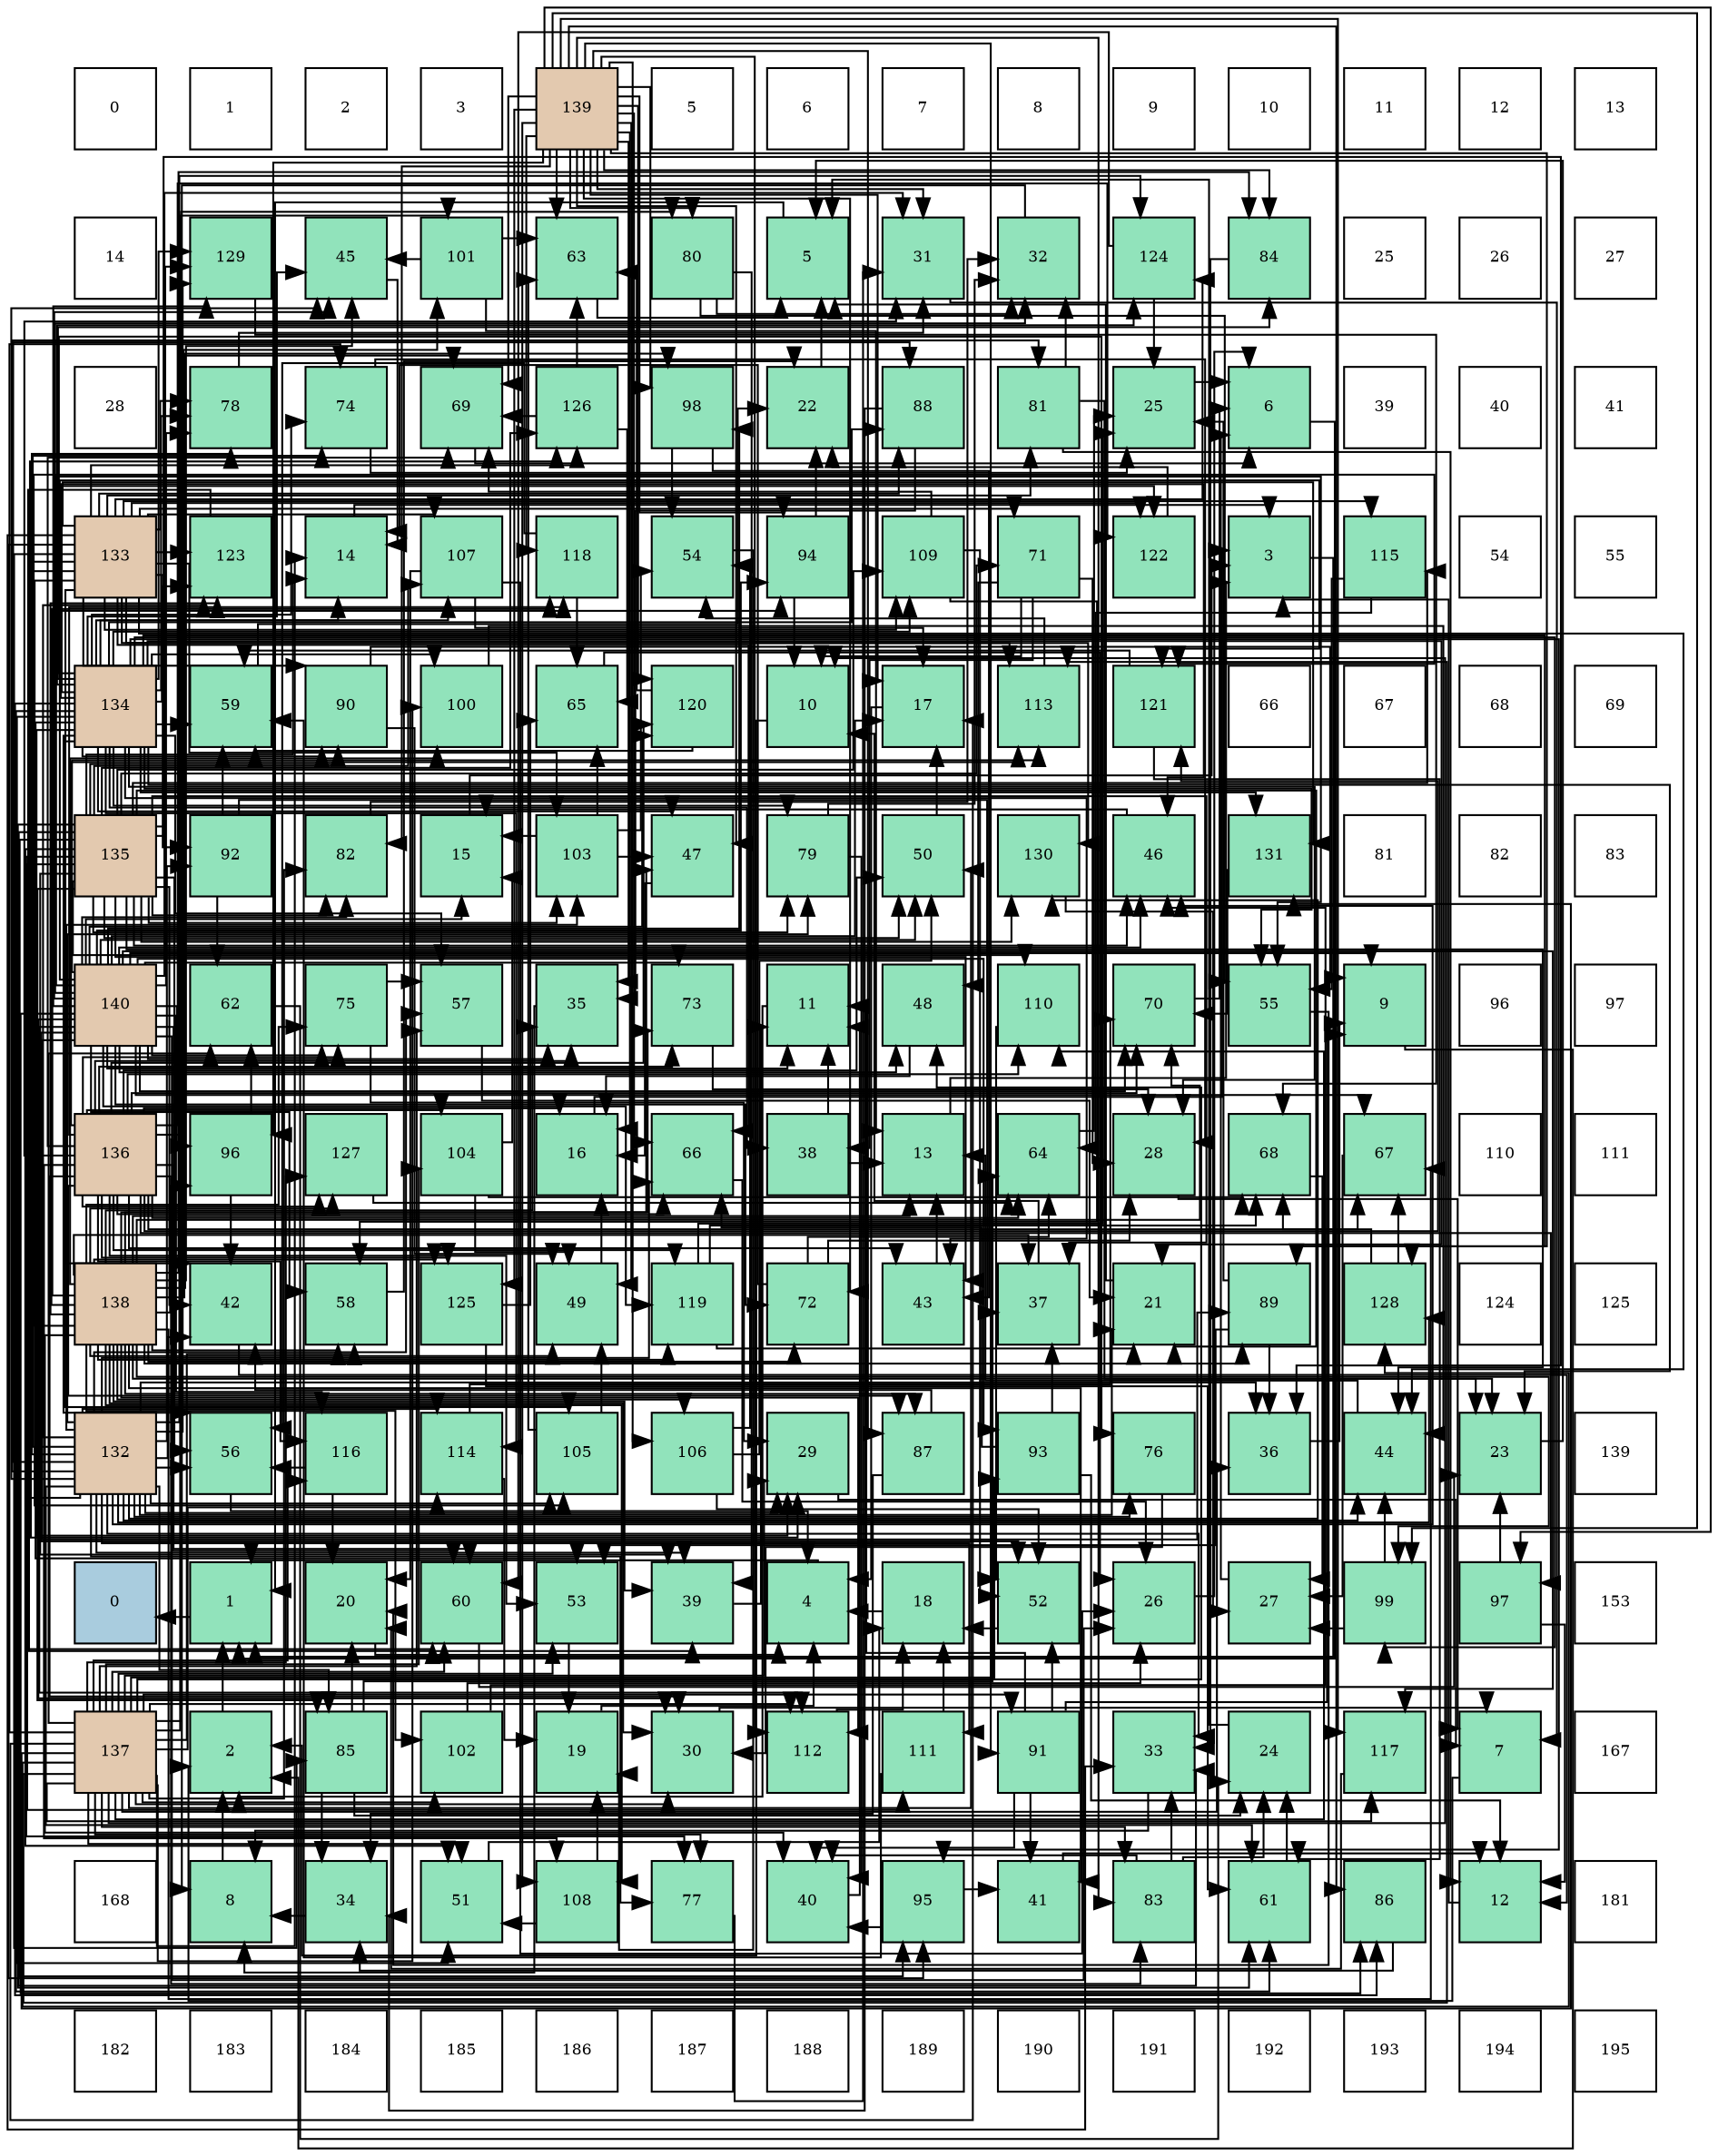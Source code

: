 digraph layout{
 rankdir=TB;
 splines=ortho;
 node [style=filled shape=square fixedsize=true width=0.6];
0[label="0", fontsize=8, fillcolor="#ffffff"];
1[label="1", fontsize=8, fillcolor="#ffffff"];
2[label="2", fontsize=8, fillcolor="#ffffff"];
3[label="3", fontsize=8, fillcolor="#ffffff"];
4[label="139", fontsize=8, fillcolor="#e3c9af"];
5[label="5", fontsize=8, fillcolor="#ffffff"];
6[label="6", fontsize=8, fillcolor="#ffffff"];
7[label="7", fontsize=8, fillcolor="#ffffff"];
8[label="8", fontsize=8, fillcolor="#ffffff"];
9[label="9", fontsize=8, fillcolor="#ffffff"];
10[label="10", fontsize=8, fillcolor="#ffffff"];
11[label="11", fontsize=8, fillcolor="#ffffff"];
12[label="12", fontsize=8, fillcolor="#ffffff"];
13[label="13", fontsize=8, fillcolor="#ffffff"];
14[label="14", fontsize=8, fillcolor="#ffffff"];
15[label="129", fontsize=8, fillcolor="#91e3bb"];
16[label="45", fontsize=8, fillcolor="#91e3bb"];
17[label="101", fontsize=8, fillcolor="#91e3bb"];
18[label="63", fontsize=8, fillcolor="#91e3bb"];
19[label="80", fontsize=8, fillcolor="#91e3bb"];
20[label="5", fontsize=8, fillcolor="#91e3bb"];
21[label="31", fontsize=8, fillcolor="#91e3bb"];
22[label="32", fontsize=8, fillcolor="#91e3bb"];
23[label="124", fontsize=8, fillcolor="#91e3bb"];
24[label="84", fontsize=8, fillcolor="#91e3bb"];
25[label="25", fontsize=8, fillcolor="#ffffff"];
26[label="26", fontsize=8, fillcolor="#ffffff"];
27[label="27", fontsize=8, fillcolor="#ffffff"];
28[label="28", fontsize=8, fillcolor="#ffffff"];
29[label="78", fontsize=8, fillcolor="#91e3bb"];
30[label="74", fontsize=8, fillcolor="#91e3bb"];
31[label="69", fontsize=8, fillcolor="#91e3bb"];
32[label="126", fontsize=8, fillcolor="#91e3bb"];
33[label="98", fontsize=8, fillcolor="#91e3bb"];
34[label="22", fontsize=8, fillcolor="#91e3bb"];
35[label="88", fontsize=8, fillcolor="#91e3bb"];
36[label="81", fontsize=8, fillcolor="#91e3bb"];
37[label="25", fontsize=8, fillcolor="#91e3bb"];
38[label="6", fontsize=8, fillcolor="#91e3bb"];
39[label="39", fontsize=8, fillcolor="#ffffff"];
40[label="40", fontsize=8, fillcolor="#ffffff"];
41[label="41", fontsize=8, fillcolor="#ffffff"];
42[label="133", fontsize=8, fillcolor="#e3c9af"];
43[label="123", fontsize=8, fillcolor="#91e3bb"];
44[label="14", fontsize=8, fillcolor="#91e3bb"];
45[label="107", fontsize=8, fillcolor="#91e3bb"];
46[label="118", fontsize=8, fillcolor="#91e3bb"];
47[label="54", fontsize=8, fillcolor="#91e3bb"];
48[label="94", fontsize=8, fillcolor="#91e3bb"];
49[label="109", fontsize=8, fillcolor="#91e3bb"];
50[label="71", fontsize=8, fillcolor="#91e3bb"];
51[label="122", fontsize=8, fillcolor="#91e3bb"];
52[label="3", fontsize=8, fillcolor="#91e3bb"];
53[label="115", fontsize=8, fillcolor="#91e3bb"];
54[label="54", fontsize=8, fillcolor="#ffffff"];
55[label="55", fontsize=8, fillcolor="#ffffff"];
56[label="134", fontsize=8, fillcolor="#e3c9af"];
57[label="59", fontsize=8, fillcolor="#91e3bb"];
58[label="90", fontsize=8, fillcolor="#91e3bb"];
59[label="100", fontsize=8, fillcolor="#91e3bb"];
60[label="65", fontsize=8, fillcolor="#91e3bb"];
61[label="120", fontsize=8, fillcolor="#91e3bb"];
62[label="10", fontsize=8, fillcolor="#91e3bb"];
63[label="17", fontsize=8, fillcolor="#91e3bb"];
64[label="113", fontsize=8, fillcolor="#91e3bb"];
65[label="121", fontsize=8, fillcolor="#91e3bb"];
66[label="66", fontsize=8, fillcolor="#ffffff"];
67[label="67", fontsize=8, fillcolor="#ffffff"];
68[label="68", fontsize=8, fillcolor="#ffffff"];
69[label="69", fontsize=8, fillcolor="#ffffff"];
70[label="135", fontsize=8, fillcolor="#e3c9af"];
71[label="92", fontsize=8, fillcolor="#91e3bb"];
72[label="82", fontsize=8, fillcolor="#91e3bb"];
73[label="15", fontsize=8, fillcolor="#91e3bb"];
74[label="103", fontsize=8, fillcolor="#91e3bb"];
75[label="47", fontsize=8, fillcolor="#91e3bb"];
76[label="79", fontsize=8, fillcolor="#91e3bb"];
77[label="50", fontsize=8, fillcolor="#91e3bb"];
78[label="130", fontsize=8, fillcolor="#91e3bb"];
79[label="46", fontsize=8, fillcolor="#91e3bb"];
80[label="131", fontsize=8, fillcolor="#91e3bb"];
81[label="81", fontsize=8, fillcolor="#ffffff"];
82[label="82", fontsize=8, fillcolor="#ffffff"];
83[label="83", fontsize=8, fillcolor="#ffffff"];
84[label="140", fontsize=8, fillcolor="#e3c9af"];
85[label="62", fontsize=8, fillcolor="#91e3bb"];
86[label="75", fontsize=8, fillcolor="#91e3bb"];
87[label="57", fontsize=8, fillcolor="#91e3bb"];
88[label="35", fontsize=8, fillcolor="#91e3bb"];
89[label="73", fontsize=8, fillcolor="#91e3bb"];
90[label="11", fontsize=8, fillcolor="#91e3bb"];
91[label="48", fontsize=8, fillcolor="#91e3bb"];
92[label="110", fontsize=8, fillcolor="#91e3bb"];
93[label="70", fontsize=8, fillcolor="#91e3bb"];
94[label="55", fontsize=8, fillcolor="#91e3bb"];
95[label="9", fontsize=8, fillcolor="#91e3bb"];
96[label="96", fontsize=8, fillcolor="#ffffff"];
97[label="97", fontsize=8, fillcolor="#ffffff"];
98[label="136", fontsize=8, fillcolor="#e3c9af"];
99[label="96", fontsize=8, fillcolor="#91e3bb"];
100[label="127", fontsize=8, fillcolor="#91e3bb"];
101[label="104", fontsize=8, fillcolor="#91e3bb"];
102[label="16", fontsize=8, fillcolor="#91e3bb"];
103[label="66", fontsize=8, fillcolor="#91e3bb"];
104[label="38", fontsize=8, fillcolor="#91e3bb"];
105[label="13", fontsize=8, fillcolor="#91e3bb"];
106[label="64", fontsize=8, fillcolor="#91e3bb"];
107[label="28", fontsize=8, fillcolor="#91e3bb"];
108[label="68", fontsize=8, fillcolor="#91e3bb"];
109[label="67", fontsize=8, fillcolor="#91e3bb"];
110[label="110", fontsize=8, fillcolor="#ffffff"];
111[label="111", fontsize=8, fillcolor="#ffffff"];
112[label="138", fontsize=8, fillcolor="#e3c9af"];
113[label="42", fontsize=8, fillcolor="#91e3bb"];
114[label="58", fontsize=8, fillcolor="#91e3bb"];
115[label="125", fontsize=8, fillcolor="#91e3bb"];
116[label="49", fontsize=8, fillcolor="#91e3bb"];
117[label="119", fontsize=8, fillcolor="#91e3bb"];
118[label="72", fontsize=8, fillcolor="#91e3bb"];
119[label="43", fontsize=8, fillcolor="#91e3bb"];
120[label="37", fontsize=8, fillcolor="#91e3bb"];
121[label="21", fontsize=8, fillcolor="#91e3bb"];
122[label="89", fontsize=8, fillcolor="#91e3bb"];
123[label="128", fontsize=8, fillcolor="#91e3bb"];
124[label="124", fontsize=8, fillcolor="#ffffff"];
125[label="125", fontsize=8, fillcolor="#ffffff"];
126[label="132", fontsize=8, fillcolor="#e3c9af"];
127[label="56", fontsize=8, fillcolor="#91e3bb"];
128[label="116", fontsize=8, fillcolor="#91e3bb"];
129[label="114", fontsize=8, fillcolor="#91e3bb"];
130[label="105", fontsize=8, fillcolor="#91e3bb"];
131[label="106", fontsize=8, fillcolor="#91e3bb"];
132[label="29", fontsize=8, fillcolor="#91e3bb"];
133[label="87", fontsize=8, fillcolor="#91e3bb"];
134[label="93", fontsize=8, fillcolor="#91e3bb"];
135[label="76", fontsize=8, fillcolor="#91e3bb"];
136[label="36", fontsize=8, fillcolor="#91e3bb"];
137[label="44", fontsize=8, fillcolor="#91e3bb"];
138[label="23", fontsize=8, fillcolor="#91e3bb"];
139[label="139", fontsize=8, fillcolor="#ffffff"];
140[label="0", fontsize=8, fillcolor="#a9ccde"];
141[label="1", fontsize=8, fillcolor="#91e3bb"];
142[label="20", fontsize=8, fillcolor="#91e3bb"];
143[label="60", fontsize=8, fillcolor="#91e3bb"];
144[label="53", fontsize=8, fillcolor="#91e3bb"];
145[label="39", fontsize=8, fillcolor="#91e3bb"];
146[label="4", fontsize=8, fillcolor="#91e3bb"];
147[label="18", fontsize=8, fillcolor="#91e3bb"];
148[label="52", fontsize=8, fillcolor="#91e3bb"];
149[label="26", fontsize=8, fillcolor="#91e3bb"];
150[label="27", fontsize=8, fillcolor="#91e3bb"];
151[label="99", fontsize=8, fillcolor="#91e3bb"];
152[label="97", fontsize=8, fillcolor="#91e3bb"];
153[label="153", fontsize=8, fillcolor="#ffffff"];
154[label="137", fontsize=8, fillcolor="#e3c9af"];
155[label="2", fontsize=8, fillcolor="#91e3bb"];
156[label="85", fontsize=8, fillcolor="#91e3bb"];
157[label="102", fontsize=8, fillcolor="#91e3bb"];
158[label="19", fontsize=8, fillcolor="#91e3bb"];
159[label="30", fontsize=8, fillcolor="#91e3bb"];
160[label="112", fontsize=8, fillcolor="#91e3bb"];
161[label="111", fontsize=8, fillcolor="#91e3bb"];
162[label="91", fontsize=8, fillcolor="#91e3bb"];
163[label="33", fontsize=8, fillcolor="#91e3bb"];
164[label="24", fontsize=8, fillcolor="#91e3bb"];
165[label="117", fontsize=8, fillcolor="#91e3bb"];
166[label="7", fontsize=8, fillcolor="#91e3bb"];
167[label="167", fontsize=8, fillcolor="#ffffff"];
168[label="168", fontsize=8, fillcolor="#ffffff"];
169[label="8", fontsize=8, fillcolor="#91e3bb"];
170[label="34", fontsize=8, fillcolor="#91e3bb"];
171[label="51", fontsize=8, fillcolor="#91e3bb"];
172[label="108", fontsize=8, fillcolor="#91e3bb"];
173[label="77", fontsize=8, fillcolor="#91e3bb"];
174[label="40", fontsize=8, fillcolor="#91e3bb"];
175[label="95", fontsize=8, fillcolor="#91e3bb"];
176[label="41", fontsize=8, fillcolor="#91e3bb"];
177[label="83", fontsize=8, fillcolor="#91e3bb"];
178[label="61", fontsize=8, fillcolor="#91e3bb"];
179[label="86", fontsize=8, fillcolor="#91e3bb"];
180[label="12", fontsize=8, fillcolor="#91e3bb"];
181[label="181", fontsize=8, fillcolor="#ffffff"];
182[label="182", fontsize=8, fillcolor="#ffffff"];
183[label="183", fontsize=8, fillcolor="#ffffff"];
184[label="184", fontsize=8, fillcolor="#ffffff"];
185[label="185", fontsize=8, fillcolor="#ffffff"];
186[label="186", fontsize=8, fillcolor="#ffffff"];
187[label="187", fontsize=8, fillcolor="#ffffff"];
188[label="188", fontsize=8, fillcolor="#ffffff"];
189[label="189", fontsize=8, fillcolor="#ffffff"];
190[label="190", fontsize=8, fillcolor="#ffffff"];
191[label="191", fontsize=8, fillcolor="#ffffff"];
192[label="192", fontsize=8, fillcolor="#ffffff"];
193[label="193", fontsize=8, fillcolor="#ffffff"];
194[label="194", fontsize=8, fillcolor="#ffffff"];
195[label="195", fontsize=8, fillcolor="#ffffff"];
edge [constraint=false, style=vis];141 -> 140;
155 -> 141;
52 -> 141;
146 -> 141;
20 -> 141;
38 -> 141;
166 -> 155;
169 -> 155;
95 -> 155;
62 -> 155;
90 -> 155;
180 -> 52;
105 -> 52;
44 -> 52;
73 -> 52;
102 -> 52;
63 -> 146;
147 -> 146;
158 -> 146;
142 -> 146;
121 -> 20;
34 -> 20;
138 -> 20;
164 -> 20;
37 -> 38;
149 -> 38;
150 -> 38;
107 -> 166;
132 -> 166;
159 -> 166;
21 -> 166;
22 -> 169;
163 -> 169;
170 -> 169;
88 -> 169;
136 -> 95;
120 -> 62;
104 -> 90;
104 -> 105;
145 -> 90;
174 -> 90;
176 -> 180;
113 -> 180;
119 -> 105;
137 -> 105;
16 -> 44;
79 -> 73;
75 -> 102;
91 -> 102;
116 -> 102;
77 -> 63;
171 -> 147;
148 -> 147;
144 -> 158;
47 -> 158;
94 -> 142;
127 -> 146;
87 -> 121;
114 -> 34;
57 -> 34;
143 -> 138;
178 -> 164;
85 -> 164;
18 -> 20;
106 -> 37;
60 -> 149;
103 -> 149;
109 -> 150;
108 -> 150;
31 -> 38;
93 -> 38;
50 -> 62;
50 -> 107;
50 -> 104;
50 -> 91;
118 -> 44;
118 -> 107;
118 -> 106;
89 -> 107;
30 -> 37;
30 -> 107;
86 -> 132;
86 -> 87;
135 -> 159;
173 -> 21;
29 -> 21;
76 -> 22;
76 -> 174;
19 -> 22;
19 -> 145;
19 -> 94;
36 -> 180;
36 -> 138;
36 -> 22;
72 -> 22;
177 -> 164;
177 -> 163;
177 -> 174;
24 -> 163;
156 -> 142;
156 -> 164;
156 -> 170;
156 -> 106;
179 -> 170;
133 -> 170;
133 -> 113;
35 -> 170;
35 -> 88;
122 -> 37;
122 -> 136;
122 -> 144;
58 -> 95;
58 -> 116;
162 -> 95;
162 -> 90;
162 -> 174;
162 -> 176;
162 -> 148;
71 -> 120;
71 -> 57;
71 -> 85;
134 -> 180;
134 -> 120;
134 -> 103;
48 -> 62;
48 -> 34;
175 -> 174;
175 -> 176;
99 -> 113;
99 -> 85;
152 -> 180;
152 -> 138;
33 -> 119;
33 -> 47;
151 -> 150;
151 -> 137;
59 -> 137;
17 -> 105;
17 -> 16;
17 -> 18;
157 -> 149;
157 -> 79;
74 -> 73;
74 -> 75;
74 -> 47;
74 -> 60;
101 -> 73;
101 -> 116;
101 -> 108;
130 -> 116;
130 -> 18;
131 -> 77;
131 -> 148;
131 -> 47;
45 -> 63;
45 -> 142;
45 -> 149;
172 -> 158;
172 -> 171;
49 -> 148;
49 -> 114;
49 -> 31;
92 -> 148;
161 -> 147;
161 -> 57;
160 -> 147;
64 -> 47;
129 -> 158;
129 -> 93;
53 -> 94;
53 -> 106;
128 -> 142;
128 -> 127;
165 -> 142;
46 -> 127;
46 -> 60;
117 -> 121;
117 -> 37;
117 -> 108;
61 -> 57;
61 -> 18;
65 -> 57;
65 -> 178;
51 -> 34;
43 -> 143;
23 -> 37;
23 -> 143;
115 -> 178;
115 -> 60;
32 -> 18;
32 -> 60;
32 -> 31;
100 -> 106;
123 -> 109;
123 -> 108;
15 -> 108;
78 -> 150;
80 -> 93;
126 -> 121;
126 -> 132;
126 -> 163;
126 -> 136;
126 -> 145;
126 -> 113;
126 -> 137;
126 -> 16;
126 -> 79;
126 -> 127;
126 -> 87;
126 -> 178;
126 -> 103;
126 -> 30;
126 -> 135;
126 -> 173;
126 -> 29;
126 -> 76;
126 -> 36;
126 -> 156;
126 -> 35;
126 -> 71;
126 -> 74;
126 -> 130;
126 -> 161;
126 -> 129;
126 -> 43;
126 -> 23;
126 -> 32;
126 -> 123;
126 -> 15;
126 -> 78;
42 -> 132;
42 -> 163;
42 -> 145;
42 -> 113;
42 -> 137;
42 -> 103;
42 -> 50;
42 -> 29;
42 -> 36;
42 -> 156;
42 -> 35;
42 -> 58;
42 -> 71;
42 -> 175;
42 -> 74;
42 -> 130;
42 -> 45;
42 -> 49;
42 -> 64;
42 -> 53;
42 -> 51;
42 -> 43;
42 -> 23;
42 -> 32;
42 -> 78;
42 -> 80;
56 -> 44;
56 -> 121;
56 -> 138;
56 -> 107;
56 -> 132;
56 -> 104;
56 -> 119;
56 -> 16;
56 -> 79;
56 -> 75;
56 -> 171;
56 -> 144;
56 -> 94;
56 -> 127;
56 -> 87;
56 -> 57;
56 -> 178;
56 -> 30;
56 -> 135;
56 -> 29;
56 -> 76;
56 -> 24;
56 -> 179;
56 -> 35;
56 -> 58;
56 -> 175;
56 -> 151;
56 -> 59;
56 -> 130;
56 -> 45;
56 -> 49;
56 -> 129;
56 -> 51;
56 -> 43;
56 -> 23;
56 -> 123;
56 -> 15;
56 -> 80;
70 -> 44;
70 -> 121;
70 -> 163;
70 -> 136;
70 -> 120;
70 -> 145;
70 -> 113;
70 -> 119;
70 -> 137;
70 -> 79;
70 -> 77;
70 -> 171;
70 -> 127;
70 -> 178;
70 -> 50;
70 -> 173;
70 -> 76;
70 -> 72;
70 -> 156;
70 -> 58;
70 -> 175;
70 -> 74;
70 -> 45;
70 -> 49;
70 -> 92;
70 -> 161;
70 -> 53;
70 -> 32;
70 -> 15;
70 -> 78;
98 -> 102;
98 -> 159;
98 -> 21;
98 -> 88;
98 -> 119;
98 -> 77;
98 -> 144;
98 -> 143;
98 -> 106;
98 -> 103;
98 -> 109;
98 -> 31;
98 -> 93;
98 -> 89;
98 -> 86;
98 -> 177;
98 -> 133;
98 -> 152;
98 -> 17;
98 -> 101;
98 -> 172;
98 -> 92;
98 -> 64;
98 -> 128;
98 -> 46;
98 -> 117;
98 -> 61;
98 -> 65;
98 -> 51;
98 -> 115;
98 -> 100;
154 -> 62;
154 -> 44;
154 -> 63;
154 -> 132;
154 -> 159;
154 -> 136;
154 -> 91;
154 -> 77;
154 -> 171;
154 -> 144;
154 -> 87;
154 -> 114;
154 -> 143;
154 -> 85;
154 -> 30;
154 -> 173;
154 -> 19;
154 -> 72;
154 -> 177;
154 -> 162;
154 -> 134;
154 -> 59;
154 -> 17;
154 -> 157;
154 -> 101;
154 -> 92;
154 -> 160;
154 -> 64;
154 -> 129;
154 -> 128;
154 -> 165;
154 -> 100;
154 -> 123;
154 -> 80;
112 -> 105;
112 -> 138;
112 -> 159;
112 -> 88;
112 -> 120;
112 -> 145;
112 -> 174;
112 -> 176;
112 -> 16;
112 -> 75;
112 -> 116;
112 -> 114;
112 -> 109;
112 -> 31;
112 -> 93;
112 -> 118;
112 -> 89;
112 -> 86;
112 -> 24;
112 -> 133;
112 -> 122;
112 -> 48;
112 -> 99;
112 -> 33;
112 -> 151;
112 -> 59;
112 -> 157;
112 -> 131;
112 -> 172;
112 -> 160;
112 -> 46;
112 -> 117;
112 -> 65;
112 -> 43;
112 -> 115;
112 -> 100;
4 -> 102;
4 -> 63;
4 -> 21;
4 -> 88;
4 -> 75;
4 -> 116;
4 -> 18;
4 -> 103;
4 -> 31;
4 -> 118;
4 -> 19;
4 -> 72;
4 -> 177;
4 -> 24;
4 -> 179;
4 -> 133;
4 -> 122;
4 -> 162;
4 -> 48;
4 -> 99;
4 -> 152;
4 -> 33;
4 -> 151;
4 -> 131;
4 -> 172;
4 -> 160;
4 -> 165;
4 -> 46;
4 -> 61;
4 -> 115;
84 -> 95;
84 -> 90;
84 -> 73;
84 -> 63;
84 -> 149;
84 -> 159;
84 -> 21;
84 -> 22;
84 -> 88;
84 -> 16;
84 -> 79;
84 -> 91;
84 -> 77;
84 -> 148;
84 -> 94;
84 -> 114;
84 -> 143;
84 -> 109;
84 -> 93;
84 -> 118;
84 -> 89;
84 -> 86;
84 -> 29;
84 -> 72;
84 -> 179;
84 -> 122;
84 -> 134;
84 -> 48;
84 -> 99;
84 -> 33;
84 -> 160;
84 -> 64;
84 -> 128;
84 -> 165;
84 -> 117;
84 -> 61;
84 -> 65;
84 -> 15;
edge [constraint=true, style=invis];
0 -> 14 -> 28 -> 42 -> 56 -> 70 -> 84 -> 98 -> 112 -> 126 -> 140 -> 154 -> 168 -> 182;
1 -> 15 -> 29 -> 43 -> 57 -> 71 -> 85 -> 99 -> 113 -> 127 -> 141 -> 155 -> 169 -> 183;
2 -> 16 -> 30 -> 44 -> 58 -> 72 -> 86 -> 100 -> 114 -> 128 -> 142 -> 156 -> 170 -> 184;
3 -> 17 -> 31 -> 45 -> 59 -> 73 -> 87 -> 101 -> 115 -> 129 -> 143 -> 157 -> 171 -> 185;
4 -> 18 -> 32 -> 46 -> 60 -> 74 -> 88 -> 102 -> 116 -> 130 -> 144 -> 158 -> 172 -> 186;
5 -> 19 -> 33 -> 47 -> 61 -> 75 -> 89 -> 103 -> 117 -> 131 -> 145 -> 159 -> 173 -> 187;
6 -> 20 -> 34 -> 48 -> 62 -> 76 -> 90 -> 104 -> 118 -> 132 -> 146 -> 160 -> 174 -> 188;
7 -> 21 -> 35 -> 49 -> 63 -> 77 -> 91 -> 105 -> 119 -> 133 -> 147 -> 161 -> 175 -> 189;
8 -> 22 -> 36 -> 50 -> 64 -> 78 -> 92 -> 106 -> 120 -> 134 -> 148 -> 162 -> 176 -> 190;
9 -> 23 -> 37 -> 51 -> 65 -> 79 -> 93 -> 107 -> 121 -> 135 -> 149 -> 163 -> 177 -> 191;
10 -> 24 -> 38 -> 52 -> 66 -> 80 -> 94 -> 108 -> 122 -> 136 -> 150 -> 164 -> 178 -> 192;
11 -> 25 -> 39 -> 53 -> 67 -> 81 -> 95 -> 109 -> 123 -> 137 -> 151 -> 165 -> 179 -> 193;
12 -> 26 -> 40 -> 54 -> 68 -> 82 -> 96 -> 110 -> 124 -> 138 -> 152 -> 166 -> 180 -> 194;
13 -> 27 -> 41 -> 55 -> 69 -> 83 -> 97 -> 111 -> 125 -> 139 -> 153 -> 167 -> 181 -> 195;
rank = same {0 -> 1 -> 2 -> 3 -> 4 -> 5 -> 6 -> 7 -> 8 -> 9 -> 10 -> 11 -> 12 -> 13};
rank = same {14 -> 15 -> 16 -> 17 -> 18 -> 19 -> 20 -> 21 -> 22 -> 23 -> 24 -> 25 -> 26 -> 27};
rank = same {28 -> 29 -> 30 -> 31 -> 32 -> 33 -> 34 -> 35 -> 36 -> 37 -> 38 -> 39 -> 40 -> 41};
rank = same {42 -> 43 -> 44 -> 45 -> 46 -> 47 -> 48 -> 49 -> 50 -> 51 -> 52 -> 53 -> 54 -> 55};
rank = same {56 -> 57 -> 58 -> 59 -> 60 -> 61 -> 62 -> 63 -> 64 -> 65 -> 66 -> 67 -> 68 -> 69};
rank = same {70 -> 71 -> 72 -> 73 -> 74 -> 75 -> 76 -> 77 -> 78 -> 79 -> 80 -> 81 -> 82 -> 83};
rank = same {84 -> 85 -> 86 -> 87 -> 88 -> 89 -> 90 -> 91 -> 92 -> 93 -> 94 -> 95 -> 96 -> 97};
rank = same {98 -> 99 -> 100 -> 101 -> 102 -> 103 -> 104 -> 105 -> 106 -> 107 -> 108 -> 109 -> 110 -> 111};
rank = same {112 -> 113 -> 114 -> 115 -> 116 -> 117 -> 118 -> 119 -> 120 -> 121 -> 122 -> 123 -> 124 -> 125};
rank = same {126 -> 127 -> 128 -> 129 -> 130 -> 131 -> 132 -> 133 -> 134 -> 135 -> 136 -> 137 -> 138 -> 139};
rank = same {140 -> 141 -> 142 -> 143 -> 144 -> 145 -> 146 -> 147 -> 148 -> 149 -> 150 -> 151 -> 152 -> 153};
rank = same {154 -> 155 -> 156 -> 157 -> 158 -> 159 -> 160 -> 161 -> 162 -> 163 -> 164 -> 165 -> 166 -> 167};
rank = same {168 -> 169 -> 170 -> 171 -> 172 -> 173 -> 174 -> 175 -> 176 -> 177 -> 178 -> 179 -> 180 -> 181};
rank = same {182 -> 183 -> 184 -> 185 -> 186 -> 187 -> 188 -> 189 -> 190 -> 191 -> 192 -> 193 -> 194 -> 195};
}
